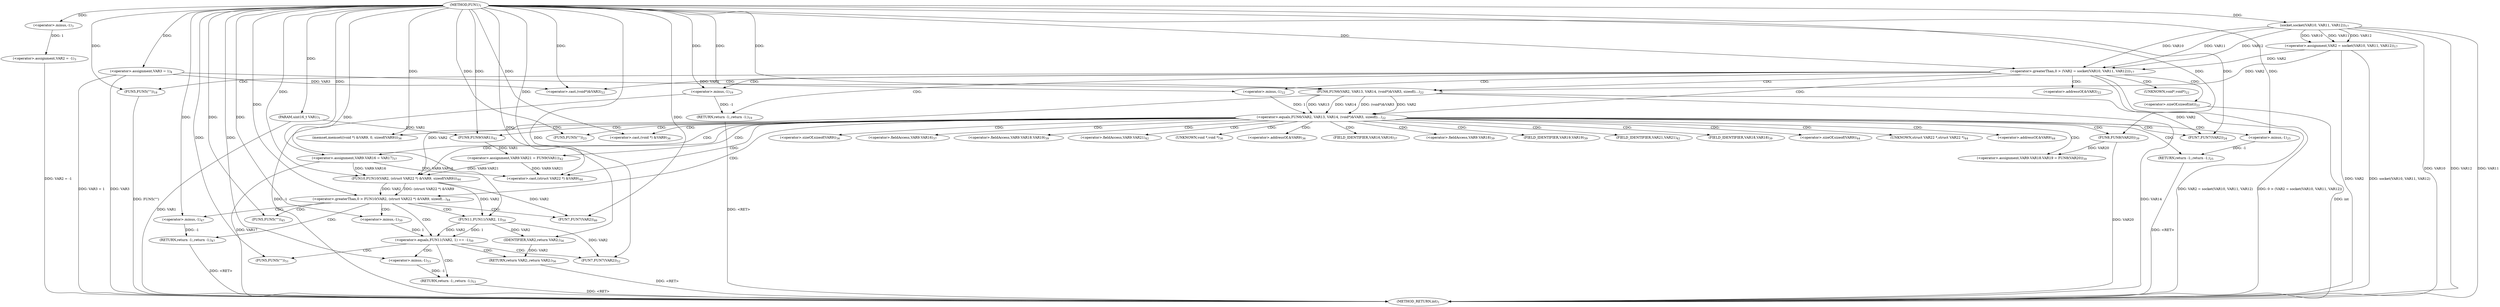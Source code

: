 digraph "FUN1" {  
"8" [label = <(METHOD,FUN1)<SUB>1</SUB>> ]
"121" [label = <(METHOD_RETURN,int)<SUB>1</SUB>> ]
"9" [label = <(PARAM,uint16_t VAR1)<SUB>1</SUB>> ]
"12" [label = <(&lt;operator&gt;.assignment,VAR2 = -1)<SUB>3</SUB>> ]
"17" [label = <(&lt;operator&gt;.assignment,VAR3 = 1)<SUB>4</SUB>> ]
"58" [label = <(memset,memset((void *) &amp;VAR9, 0, sizeof(VAR9)))<SUB>36</SUB>> ]
"66" [label = <(&lt;operator&gt;.assignment,VAR9.VAR16 = VAR17)<SUB>37</SUB>> ]
"71" [label = <(&lt;operator&gt;.assignment,VAR9.VAR18.VAR19 = FUN8(VAR20))<SUB>39</SUB>> ]
"79" [label = <(&lt;operator&gt;.assignment,VAR9.VAR21 = FUN9(VAR1))<SUB>42</SUB>> ]
"119" [label = <(RETURN,return VAR2;,return VAR2;)<SUB>56</SUB>> ]
"22" [label = <(&lt;operator&gt;.greaterThan,0 &gt; (VAR2 = socket(VAR10, VAR11, VAR12)))<SUB>17</SUB>> ]
"37" [label = <(&lt;operator&gt;.equals,FUN6(VAR2, VAR13, VAR14, (void*)&amp;VAR3, sizeof(i...)<SUB>22</SUB>> ]
"86" [label = <(&lt;operator&gt;.greaterThan,0 &gt; FUN10(VAR2, (struct VAR22 *) &amp;VAR9, sizeof(...)<SUB>44</SUB>> ]
"105" [label = <(&lt;operator&gt;.equals,FUN11(VAR2, 1) == -1)<SUB>50</SUB>> ]
"120" [label = <(IDENTIFIER,VAR2,return VAR2;)<SUB>56</SUB>> ]
"14" [label = <(&lt;operator&gt;.minus,-1)<SUB>3</SUB>> ]
"31" [label = <(FUN5,FUN5(&quot;&quot;))<SUB>18</SUB>> ]
"33" [label = <(RETURN,return -1;,return -1;)<SUB>19</SUB>> ]
"51" [label = <(FUN5,FUN5(&quot;&quot;))<SUB>23</SUB>> ]
"53" [label = <(FUN7,FUN7(VAR2))<SUB>24</SUB>> ]
"55" [label = <(RETURN,return -1;,return -1;)<SUB>25</SUB>> ]
"59" [label = <(&lt;operator&gt;.cast,(void *) &amp;VAR9)<SUB>36</SUB>> ]
"77" [label = <(FUN8,FUN8(VAR20))<SUB>39</SUB>> ]
"83" [label = <(FUN9,FUN9(VAR1))<SUB>42</SUB>> ]
"97" [label = <(FUN5,FUN5(&quot;&quot;))<SUB>45</SUB>> ]
"99" [label = <(FUN7,FUN7(VAR2))<SUB>46</SUB>> ]
"101" [label = <(RETURN,return -1;,return -1;)<SUB>47</SUB>> ]
"112" [label = <(FUN5,FUN5(&quot;&quot;))<SUB>51</SUB>> ]
"114" [label = <(FUN7,FUN7(VAR2))<SUB>52</SUB>> ]
"116" [label = <(RETURN,return -1;,return -1;)<SUB>53</SUB>> ]
"24" [label = <(&lt;operator&gt;.assignment,VAR2 = socket(VAR10, VAR11, VAR12))<SUB>17</SUB>> ]
"34" [label = <(&lt;operator&gt;.minus,-1)<SUB>19</SUB>> ]
"38" [label = <(FUN6,FUN6(VAR2, VAR13, VAR14, (void*)&amp;VAR3, sizeof(i...)<SUB>22</SUB>> ]
"48" [label = <(&lt;operator&gt;.minus,-1)<SUB>22</SUB>> ]
"56" [label = <(&lt;operator&gt;.minus,-1)<SUB>25</SUB>> ]
"88" [label = <(FUN10,FUN10(VAR2, (struct VAR22 *) &amp;VAR9, sizeof(VAR9)))<SUB>44</SUB>> ]
"102" [label = <(&lt;operator&gt;.minus,-1)<SUB>47</SUB>> ]
"106" [label = <(FUN11,FUN11(VAR2, 1))<SUB>50</SUB>> ]
"109" [label = <(&lt;operator&gt;.minus,-1)<SUB>50</SUB>> ]
"117" [label = <(&lt;operator&gt;.minus,-1)<SUB>53</SUB>> ]
"26" [label = <(socket,socket(VAR10, VAR11, VAR12))<SUB>17</SUB>> ]
"42" [label = <(&lt;operator&gt;.cast,(void*)&amp;VAR3)<SUB>22</SUB>> ]
"46" [label = <(&lt;operator&gt;.sizeOf,sizeof(int))<SUB>22</SUB>> ]
"90" [label = <(&lt;operator&gt;.cast,(struct VAR22 *) &amp;VAR9)<SUB>44</SUB>> ]
"64" [label = <(&lt;operator&gt;.sizeOf,sizeof(VAR9))<SUB>36</SUB>> ]
"67" [label = <(&lt;operator&gt;.fieldAccess,VAR9.VAR16)<SUB>37</SUB>> ]
"72" [label = <(&lt;operator&gt;.fieldAccess,VAR9.VAR18.VAR19)<SUB>39</SUB>> ]
"80" [label = <(&lt;operator&gt;.fieldAccess,VAR9.VAR21)<SUB>42</SUB>> ]
"60" [label = <(UNKNOWN,void *,void *)<SUB>36</SUB>> ]
"61" [label = <(&lt;operator&gt;.addressOf,&amp;VAR9)<SUB>36</SUB>> ]
"69" [label = <(FIELD_IDENTIFIER,VAR16,VAR16)<SUB>37</SUB>> ]
"73" [label = <(&lt;operator&gt;.fieldAccess,VAR9.VAR18)<SUB>39</SUB>> ]
"76" [label = <(FIELD_IDENTIFIER,VAR19,VAR19)<SUB>39</SUB>> ]
"82" [label = <(FIELD_IDENTIFIER,VAR21,VAR21)<SUB>42</SUB>> ]
"75" [label = <(FIELD_IDENTIFIER,VAR18,VAR18)<SUB>39</SUB>> ]
"94" [label = <(&lt;operator&gt;.sizeOf,sizeof(VAR9))<SUB>44</SUB>> ]
"43" [label = <(UNKNOWN,void*,void*)<SUB>22</SUB>> ]
"44" [label = <(&lt;operator&gt;.addressOf,&amp;VAR3)<SUB>22</SUB>> ]
"91" [label = <(UNKNOWN,struct VAR22 *,struct VAR22 *)<SUB>44</SUB>> ]
"92" [label = <(&lt;operator&gt;.addressOf,&amp;VAR9)<SUB>44</SUB>> ]
  "33" -> "121"  [ label = "DDG: &lt;RET&gt;"] 
  "119" -> "121"  [ label = "DDG: &lt;RET&gt;"] 
  "101" -> "121"  [ label = "DDG: &lt;RET&gt;"] 
  "116" -> "121"  [ label = "DDG: &lt;RET&gt;"] 
  "55" -> "121"  [ label = "DDG: &lt;RET&gt;"] 
  "9" -> "121"  [ label = "DDG: VAR1"] 
  "12" -> "121"  [ label = "DDG: VAR2 = -1"] 
  "17" -> "121"  [ label = "DDG: VAR3"] 
  "17" -> "121"  [ label = "DDG: VAR3 = 1"] 
  "24" -> "121"  [ label = "DDG: VAR2"] 
  "26" -> "121"  [ label = "DDG: VAR10"] 
  "26" -> "121"  [ label = "DDG: VAR12"] 
  "24" -> "121"  [ label = "DDG: socket(VAR10, VAR11, VAR12)"] 
  "22" -> "121"  [ label = "DDG: VAR2 = socket(VAR10, VAR11, VAR12)"] 
  "22" -> "121"  [ label = "DDG: 0 &gt; (VAR2 = socket(VAR10, VAR11, VAR12))"] 
  "31" -> "121"  [ label = "DDG: FUN5(&quot;&quot;)"] 
  "34" -> "121"  [ label = "DDG: -1"] 
  "46" -> "121"  [ label = "DDG: int"] 
  "77" -> "121"  [ label = "DDG: VAR20"] 
  "38" -> "121"  [ label = "DDG: VAR14"] 
  "26" -> "121"  [ label = "DDG: VAR11"] 
  "66" -> "121"  [ label = "DDG: VAR17"] 
  "8" -> "9"  [ label = "DDG: "] 
  "14" -> "12"  [ label = "DDG: 1"] 
  "8" -> "17"  [ label = "DDG: "] 
  "8" -> "66"  [ label = "DDG: "] 
  "77" -> "71"  [ label = "DDG: VAR20"] 
  "83" -> "79"  [ label = "DDG: VAR1"] 
  "120" -> "119"  [ label = "DDG: VAR2"] 
  "8" -> "58"  [ label = "DDG: "] 
  "106" -> "120"  [ label = "DDG: VAR2"] 
  "8" -> "120"  [ label = "DDG: "] 
  "8" -> "14"  [ label = "DDG: "] 
  "8" -> "22"  [ label = "DDG: "] 
  "24" -> "22"  [ label = "DDG: VAR2"] 
  "26" -> "22"  [ label = "DDG: VAR10"] 
  "26" -> "22"  [ label = "DDG: VAR11"] 
  "26" -> "22"  [ label = "DDG: VAR12"] 
  "34" -> "33"  [ label = "DDG: -1"] 
  "38" -> "37"  [ label = "DDG: VAR2"] 
  "38" -> "37"  [ label = "DDG: VAR13"] 
  "38" -> "37"  [ label = "DDG: VAR14"] 
  "38" -> "37"  [ label = "DDG: (void*)&amp;VAR3"] 
  "48" -> "37"  [ label = "DDG: 1"] 
  "56" -> "55"  [ label = "DDG: -1"] 
  "8" -> "59"  [ label = "DDG: "] 
  "8" -> "77"  [ label = "DDG: "] 
  "9" -> "83"  [ label = "DDG: VAR1"] 
  "8" -> "83"  [ label = "DDG: "] 
  "8" -> "86"  [ label = "DDG: "] 
  "88" -> "86"  [ label = "DDG: VAR2"] 
  "88" -> "86"  [ label = "DDG: (struct VAR22 *) &amp;VAR9"] 
  "102" -> "101"  [ label = "DDG: -1"] 
  "106" -> "105"  [ label = "DDG: VAR2"] 
  "106" -> "105"  [ label = "DDG: 1"] 
  "109" -> "105"  [ label = "DDG: 1"] 
  "117" -> "116"  [ label = "DDG: -1"] 
  "26" -> "24"  [ label = "DDG: VAR10"] 
  "26" -> "24"  [ label = "DDG: VAR11"] 
  "26" -> "24"  [ label = "DDG: VAR12"] 
  "8" -> "31"  [ label = "DDG: "] 
  "24" -> "38"  [ label = "DDG: VAR2"] 
  "8" -> "38"  [ label = "DDG: "] 
  "17" -> "38"  [ label = "DDG: VAR3"] 
  "8" -> "48"  [ label = "DDG: "] 
  "8" -> "51"  [ label = "DDG: "] 
  "38" -> "53"  [ label = "DDG: VAR2"] 
  "8" -> "53"  [ label = "DDG: "] 
  "38" -> "88"  [ label = "DDG: VAR2"] 
  "8" -> "88"  [ label = "DDG: "] 
  "66" -> "88"  [ label = "DDG: VAR9.VAR16"] 
  "79" -> "88"  [ label = "DDG: VAR9.VAR21"] 
  "8" -> "97"  [ label = "DDG: "] 
  "88" -> "99"  [ label = "DDG: VAR2"] 
  "8" -> "99"  [ label = "DDG: "] 
  "88" -> "106"  [ label = "DDG: VAR2"] 
  "8" -> "106"  [ label = "DDG: "] 
  "8" -> "109"  [ label = "DDG: "] 
  "8" -> "112"  [ label = "DDG: "] 
  "106" -> "114"  [ label = "DDG: VAR2"] 
  "8" -> "114"  [ label = "DDG: "] 
  "8" -> "26"  [ label = "DDG: "] 
  "8" -> "34"  [ label = "DDG: "] 
  "17" -> "42"  [ label = "DDG: VAR3"] 
  "8" -> "42"  [ label = "DDG: "] 
  "8" -> "56"  [ label = "DDG: "] 
  "8" -> "90"  [ label = "DDG: "] 
  "66" -> "90"  [ label = "DDG: VAR9.VAR16"] 
  "79" -> "90"  [ label = "DDG: VAR9.VAR21"] 
  "8" -> "102"  [ label = "DDG: "] 
  "8" -> "117"  [ label = "DDG: "] 
  "22" -> "34"  [ label = "CDG: "] 
  "22" -> "48"  [ label = "CDG: "] 
  "22" -> "42"  [ label = "CDG: "] 
  "22" -> "37"  [ label = "CDG: "] 
  "22" -> "46"  [ label = "CDG: "] 
  "22" -> "38"  [ label = "CDG: "] 
  "22" -> "44"  [ label = "CDG: "] 
  "22" -> "43"  [ label = "CDG: "] 
  "22" -> "33"  [ label = "CDG: "] 
  "22" -> "31"  [ label = "CDG: "] 
  "37" -> "94"  [ label = "CDG: "] 
  "37" -> "60"  [ label = "CDG: "] 
  "37" -> "73"  [ label = "CDG: "] 
  "37" -> "77"  [ label = "CDG: "] 
  "37" -> "64"  [ label = "CDG: "] 
  "37" -> "51"  [ label = "CDG: "] 
  "37" -> "66"  [ label = "CDG: "] 
  "37" -> "75"  [ label = "CDG: "] 
  "37" -> "72"  [ label = "CDG: "] 
  "37" -> "56"  [ label = "CDG: "] 
  "37" -> "69"  [ label = "CDG: "] 
  "37" -> "67"  [ label = "CDG: "] 
  "37" -> "92"  [ label = "CDG: "] 
  "37" -> "76"  [ label = "CDG: "] 
  "37" -> "59"  [ label = "CDG: "] 
  "37" -> "91"  [ label = "CDG: "] 
  "37" -> "82"  [ label = "CDG: "] 
  "37" -> "90"  [ label = "CDG: "] 
  "37" -> "79"  [ label = "CDG: "] 
  "37" -> "80"  [ label = "CDG: "] 
  "37" -> "58"  [ label = "CDG: "] 
  "37" -> "61"  [ label = "CDG: "] 
  "37" -> "83"  [ label = "CDG: "] 
  "37" -> "71"  [ label = "CDG: "] 
  "37" -> "53"  [ label = "CDG: "] 
  "37" -> "88"  [ label = "CDG: "] 
  "37" -> "55"  [ label = "CDG: "] 
  "37" -> "86"  [ label = "CDG: "] 
  "86" -> "99"  [ label = "CDG: "] 
  "86" -> "102"  [ label = "CDG: "] 
  "86" -> "106"  [ label = "CDG: "] 
  "86" -> "97"  [ label = "CDG: "] 
  "86" -> "101"  [ label = "CDG: "] 
  "86" -> "105"  [ label = "CDG: "] 
  "86" -> "109"  [ label = "CDG: "] 
  "105" -> "116"  [ label = "CDG: "] 
  "105" -> "114"  [ label = "CDG: "] 
  "105" -> "119"  [ label = "CDG: "] 
  "105" -> "112"  [ label = "CDG: "] 
  "105" -> "117"  [ label = "CDG: "] 
}

